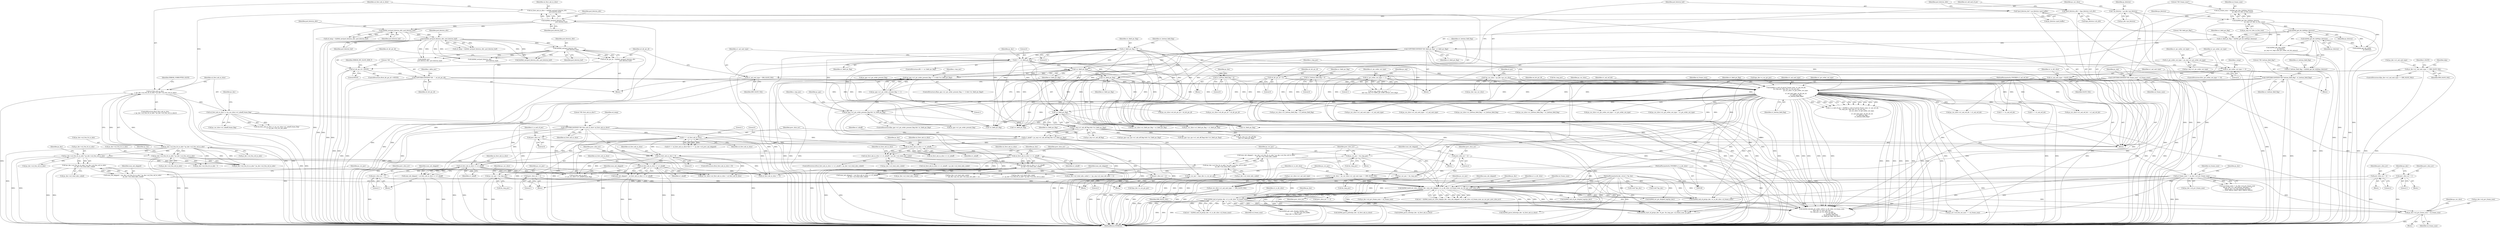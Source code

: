 digraph "0_Android_494561291a503840f385fbcd11d9bc5f4dc502b8_2@pointer" {
"1001241" [label="(Call,ps_dec->u2_prv_frame_num = u2_frame_num)"];
"1000750" [label="(Call,ih264d_is_end_of_pic(u2_frame_num, u1_nal_ref_idc,\n &s_tmp_poc, &ps_dec->s_cur_pic_poc,\n                                            ps_cur_slice, u1_pic_order_cnt_type,\n\n                                             u1_nal_unit_type, u4_idr_pic_id,\n                                             u1_field_pic_flag,\n                                             u1_bottom_field_flag))"];
"1000470" [label="(Call,COPYTHECONTEXT(\"SH: frame_num\", u2_frame_num))"];
"1000463" [label="(Call,u2_frame_num = ih264d_get_bits_h264(ps_bitstrm,\n                                         ps_seq->u1_bits_in_frm_num))"];
"1000465" [label="(Call,ih264d_get_bits_h264(ps_bitstrm,\n                                         ps_seq->u1_bits_in_frm_num))"];
"1000166" [label="(Call,* ps_bitstrm = ps_dec->ps_bitstrm)"];
"1000162" [label="(MethodParameterIn,UWORD8 u1_nal_ref_idc)"];
"1000174" [label="(Call,*ps_cur_slice = ps_dec->ps_cur_slice)"];
"1000661" [label="(Call,u1_pic_order_cnt_type == 1)"];
"1000590" [label="(Call,u1_pic_order_cnt_type == 0)"];
"1000584" [label="(Call,u1_pic_order_cnt_type = ps_seq->u1_pic_order_cnt_type)"];
"1000530" [label="(Call,u1_nal_unit_type = SLICE_NAL)"];
"1000548" [label="(Call,u1_nal_unit_type = IDR_SLICE_NAL)"];
"1000328" [label="(Call,ps_dec->u1_nal_unit_type == IDR_SLICE_NAL)"];
"1000194" [label="(Call,u4_idr_pic_id = 0)"];
"1000562" [label="(Call,COPYTHECONTEXT(\"SH:  \", u4_idr_pic_id))"];
"1000557" [label="(Call,u4_idr_pic_id > 65535)"];
"1000551" [label="(Call,u4_idr_pic_id = ih264d_uev(pu4_bitstrm_ofst,\n                                   pu4_bitstrm_buf))"];
"1000553" [label="(Call,ih264d_uev(pu4_bitstrm_ofst,\n                                   pu4_bitstrm_buf))"];
"1000416" [label="(Call,ih264d_uev(pu4_bitstrm_ofst, pu4_bitstrm_buf))"];
"1000275" [label="(Call,ih264d_uev(pu4_bitstrm_ofst, pu4_bitstrm_buf))"];
"1000235" [label="(Call,ih264d_uev(pu4_bitstrm_ofst,\n                                     pu4_bitstrm_buf))"];
"1000207" [label="(Call,*pu4_bitstrm_ofst = &ps_bitstrm->u4_ofst)"];
"1000201" [label="(Call,*pu4_bitstrm_buf = ps_bitstrm->pu4_buffer)"];
"1000630" [label="(Call,!u1_field_pic_flag)"];
"1000517" [label="(Call,u1_field_pic_flag = 0)"];
"1000537" [label="(Call,0 == u1_field_pic_flag)"];
"1000483" [label="(Call,COPYTHECONTEXT(\"SH: field_pic_flag\", u1_field_pic_flag))"];
"1000479" [label="(Call,u1_field_pic_flag = ih264d_get_bit_h264(ps_bitstrm))"];
"1000481" [label="(Call,ih264d_get_bit_h264(ps_bitstrm))"];
"1000690" [label="(Call,!u1_field_pic_flag)"];
"1000520" [label="(Call,u1_bottom_field_flag = 0)"];
"1000503" [label="(Call,COPYTHECONTEXT(\"SH: bottom_field_flag\", u1_bottom_field_flag))"];
"1000499" [label="(Call,u1_bottom_field_flag = ih264d_get_bit_h264(ps_bitstrm))"];
"1000501" [label="(Call,ih264d_get_bit_h264(ps_bitstrm))"];
"1000486" [label="(Call,u1_bottom_field_flag = 0)"];
"1001023" [label="(Call,ih264d_mark_err_slice_skip(ps_dec, num_mb_skipped, u1_is_idr_slice, u2_frame_num, ps_cur_poc, prev_slice_err))"];
"1000163" [label="(MethodParameterIn,dec_struct_t *ps_dec)"];
"1000952" [label="(Call,num_mb_skipped = u2_first_mb_in_slice << u1_mbaff)"];
"1000954" [label="(Call,u2_first_mb_in_slice << u1_mbaff)"];
"1000371" [label="(Call,0 == u2_first_mb_in_slice)"];
"1000270" [label="(Call,COPYTHECONTEXT(\"SH: first_mb_in_slice\",u2_first_mb_in_slice))"];
"1000254" [label="(Call,u2_first_mb_in_slice << ps_cur_slice->u1_mbaff_frame_flag)"];
"1000239" [label="(Call,u2_first_mb_in_slice\n > (ps_dec->u2_frm_ht_in_mbs * ps_dec->u2_frm_wd_in_mbs))"];
"1000233" [label="(Call,u2_first_mb_in_slice = ih264d_uev(pu4_bitstrm_ofst,\n                                     pu4_bitstrm_buf))"];
"1000241" [label="(Call,ps_dec->u2_frm_ht_in_mbs * ps_dec->u2_frm_wd_in_mbs)"];
"1000765" [label="(Call,u1_mbaff = ps_seq->u1_mb_aff_flag && (!u1_field_pic_flag))"];
"1000767" [label="(Call,ps_seq->u1_mb_aff_flag && (!u1_field_pic_flag))"];
"1000624" [label="(Call,(ps_pps->u1_pic_order_present_flag == 1) && (!u1_field_pic_flag))"];
"1000625" [label="(Call,ps_pps->u1_pic_order_present_flag == 1)"];
"1000686" [label="(Call,ps_pps->u1_pic_order_present_flag && !u1_field_pic_flag)"];
"1000771" [label="(Call,!u1_field_pic_flag)"];
"1000881" [label="(Call,num_mb_skipped = u2_first_mb_in_slice << u1_mbaff)"];
"1000883" [label="(Call,u2_first_mb_in_slice << u1_mbaff)"];
"1000874" [label="(Call,u2_first_mb_in_slice > 0)"];
"1000993" [label="(Call,num_mb_skipped = (u2_first_mb_in_slice << u1_mbaff)\n - ps_dec->u2_total_mbs_coded)"];
"1000995" [label="(Call,(u2_first_mb_in_slice << u1_mbaff)\n - ps_dec->u2_total_mbs_coded)"];
"1000996" [label="(Call,u2_first_mb_in_slice << u1_mbaff)"];
"1000983" [label="(Call,u2_first_mb_in_slice << u1_mbaff)"];
"1000982" [label="(Call,(u2_first_mb_in_slice << u1_mbaff) > ps_dec->u2_total_mbs_coded)"];
"1000962" [label="(Call,num_mb_skipped = (ps_dec->u2_frm_ht_in_mbs * ps_dec->u2_frm_wd_in_mbs)\n - ps_dec->u2_total_mbs_coded)"];
"1000964" [label="(Call,(ps_dec->u2_frm_ht_in_mbs * ps_dec->u2_frm_wd_in_mbs)\n - ps_dec->u2_total_mbs_coded)"];
"1000965" [label="(Call,ps_dec->u2_frm_ht_in_mbs * ps_dec->u2_frm_wd_in_mbs)"];
"1000839" [label="(Call,num_mb_skipped = (ps_dec->u2_frm_ht_in_mbs * ps_dec->u2_frm_wd_in_mbs)\n - ps_dec->u2_total_mbs_coded)"];
"1000841" [label="(Call,(ps_dec->u2_frm_ht_in_mbs * ps_dec->u2_frm_wd_in_mbs)\n - ps_dec->u2_total_mbs_coded)"];
"1000842" [label="(Call,ps_dec->u2_frm_ht_in_mbs * ps_dec->u2_frm_wd_in_mbs)"];
"1000858" [label="(Call,u1_is_idr_slice = ps_cur_slice->u1_nal_unit_type == IDR_SLICE_NAL)"];
"1000860" [label="(Call,ps_cur_slice->u1_nal_unit_type == IDR_SLICE_NAL)"];
"1000161" [label="(MethodParameterIn,UWORD8 u1_is_idr_slice)"];
"1000785" [label="(Call,u2_frame_num != ps_dec->u2_prv_frame_num)"];
"1001002" [label="(Call,ps_cur_poc = &s_tmp_poc)"];
"1000852" [label="(Call,ps_cur_poc = &ps_dec->s_cur_pic_poc)"];
"1000886" [label="(Call,ps_cur_poc = &s_tmp_poc)"];
"1000975" [label="(Call,ps_cur_poc = &s_tmp_poc)"];
"1000819" [label="(Call,prev_slice_err = 2)"];
"1000814" [label="(Call,prev_slice_err = 1)"];
"1000878" [label="(Call,prev_slice_err = 1)"];
"1000773" [label="(Call,prev_slice_err = 0)"];
"1000959" [label="(Call,prev_slice_err = 2)"];
"1000949" [label="(Call,prev_slice_err = 1)"];
"1000990" [label="(Call,prev_slice_err = 2)"];
"1001228" [label="(Call,ih264d_end_of_pic(ps_dec, u1_is_idr_slice, u2_frame_num))"];
"1000981" [label="(ControlStructure,if((u2_first_mb_in_slice << u1_mbaff) > ps_dec->u2_total_mbs_coded))"];
"1000755" [label="(Call,&ps_dec->s_cur_pic_poc)"];
"1000839" [label="(Call,num_mb_skipped = (ps_dec->u2_frm_ht_in_mbs * ps_dec->u2_frm_wd_in_mbs)\n - ps_dec->u2_total_mbs_coded)"];
"1000499" [label="(Call,u1_bottom_field_flag = ih264d_get_bit_h264(ps_bitstrm))"];
"1000327" [label="(ControlStructure,if(ps_dec->u1_nal_unit_type == IDR_SLICE_NAL))"];
"1000821" [label="(Literal,2)"];
"1000161" [label="(MethodParameterIn,UWORD8 u1_is_idr_slice)"];
"1000666" [label="(Identifier,ps_seq)"];
"1000504" [label="(Literal,\"SH: bottom_field_flag\")"];
"1000895" [label="(Call,ps_cur_slice->u1_field_pic_flag = u1_field_pic_flag)"];
"1001026" [label="(Identifier,u1_is_idr_slice)"];
"1000464" [label="(Identifier,u2_frame_num)"];
"1000550" [label="(Identifier,IDR_SLICE_NAL)"];
"1000854" [label="(Call,&ps_dec->s_cur_pic_poc)"];
"1001535" [label="(Call,!u1_field_pic_flag)"];
"1000195" [label="(Identifier,u4_idr_pic_id)"];
"1001027" [label="(Identifier,u2_frame_num)"];
"1000626" [label="(Call,ps_pps->u1_pic_order_present_flag)"];
"1000888" [label="(Call,&s_tmp_poc)"];
"1000687" [label="(Call,ps_pps->u1_pic_order_present_flag)"];
"1000843" [label="(Call,ps_dec->u2_frm_ht_in_mbs)"];
"1001023" [label="(Call,ih264d_mark_err_slice_skip(ps_dec, num_mb_skipped, u1_is_idr_slice, u2_frame_num, ps_cur_poc, prev_slice_err))"];
"1000245" [label="(Call,ps_dec->u2_frm_wd_in_mbs)"];
"1001028" [label="(Identifier,ps_cur_poc)"];
"1000983" [label="(Call,u2_first_mb_in_slice << u1_mbaff)"];
"1000501" [label="(Call,ih264d_get_bit_h264(ps_bitstrm))"];
"1000846" [label="(Call,ps_dec->u2_frm_wd_in_mbs)"];
"1000373" [label="(Identifier,u2_first_mb_in_slice)"];
"1000596" [label="(Call,ih264d_get_bits_h264(\n                        ps_bitstrm,\n                        ps_seq->u1_log2_max_pic_order_cnt_lsb_minus))"];
"1000584" [label="(Call,u1_pic_order_cnt_type = ps_seq->u1_pic_order_cnt_type)"];
"1001029" [label="(Identifier,prev_slice_err)"];
"1001003" [label="(Identifier,ps_cur_poc)"];
"1000984" [label="(Identifier,u2_first_mb_in_slice)"];
"1000886" [label="(Call,ps_cur_poc = &s_tmp_poc)"];
"1000483" [label="(Call,COPYTHECONTEXT(\"SH: field_pic_flag\", u1_field_pic_flag))"];
"1000167" [label="(Identifier,ps_bitstrm)"];
"1000166" [label="(Call,* ps_bitstrm = ps_dec->ps_bitstrm)"];
"1000502" [label="(Identifier,ps_bitstrm)"];
"1001228" [label="(Call,ih264d_end_of_pic(ps_dec, u1_is_idr_slice, u2_frame_num))"];
"1000538" [label="(Literal,0)"];
"1000548" [label="(Call,u1_nal_unit_type = IDR_SLICE_NAL)"];
"1000482" [label="(Identifier,ps_bitstrm)"];
"1000819" [label="(Call,prev_slice_err = 2)"];
"1000997" [label="(Identifier,u2_first_mb_in_slice)"];
"1000260" [label="(Identifier,ps_dec)"];
"1000994" [label="(Identifier,num_mb_skipped)"];
"1000635" [label="(Identifier,s_tmp_poc)"];
"1001469" [label="(Call,ps_cur_slice->u1_nal_ref_idc = u1_nal_ref_idc)"];
"1000637" [label="(Call,ih264d_sev(\n                            pu4_bitstrm_ofst, pu4_bitstrm_buf))"];
"1001104" [label="(Call,ih264d_err_pic_dispbuf_mgr(ps_dec))"];
"1000623" [label="(ControlStructure,if((ps_pps->u1_pic_order_present_flag == 1) && (!u1_field_pic_flag)))"];
"1001080" [label="(Call,ps_dec->u2_frm_ht_in_mbs * ps_dec->u2_frm_wd_in_mbs)"];
"1000235" [label="(Call,ih264d_uev(pu4_bitstrm_ofst,\n                                     pu4_bitstrm_buf))"];
"1000256" [label="(Call,ps_cur_slice->u1_mbaff_frame_flag)"];
"1000890" [label="(Call,ps_cur_slice->u4_idr_pic_id = u4_idr_pic_id)"];
"1000990" [label="(Call,prev_slice_err = 2)"];
"1001025" [label="(Identifier,num_mb_skipped)"];
"1000949" [label="(Call,prev_slice_err = 1)"];
"1000961" [label="(Literal,2)"];
"1000196" [label="(Literal,0)"];
"1000691" [label="(Identifier,u1_field_pic_flag)"];
"1000591" [label="(Identifier,u1_pic_order_cnt_type)"];
"1001019" [label="(Identifier,prev_slice_err)"];
"1000175" [label="(Identifier,ps_cur_slice)"];
"1000478" [label="(Block,)"];
"1000208" [label="(Identifier,pu4_bitstrm_ofst)"];
"1000765" [label="(Call,u1_mbaff = ps_seq->u1_mb_aff_flag && (!u1_field_pic_flag))"];
"1000543" [label="(Identifier,ps_dec)"];
"1000203" [label="(Call,ps_bitstrm->pu4_buffer)"];
"1000549" [label="(Identifier,u1_nal_unit_type)"];
"1000711" [label="(Identifier,ps_pps)"];
"1000882" [label="(Identifier,num_mb_skipped)"];
"1000242" [label="(Call,ps_dec->u2_frm_ht_in_mbs)"];
"1002381" [label="(Call,ih264d_parse_islice(ps_dec, u2_first_mb_in_slice))"];
"1001763" [label="(Call,ps_err->u4_frm_sei_sync == u2_frame_num)"];
"1000241" [label="(Call,ps_dec->u2_frm_ht_in_mbs * ps_dec->u2_frm_wd_in_mbs)"];
"1000818" [label="(Block,)"];
"1000563" [label="(Literal,\"SH:  \")"];
"1000224" [label="(Identifier,u4_call_end_of_pic)"];
"1000270" [label="(Call,COPYTHECONTEXT(\"SH: first_mb_in_slice\",u2_first_mb_in_slice))"];
"1001860" [label="(Call,u2_first_mb_in_slice\n << ps_cur_slice->u1_mbaff_frame_flag)"];
"1000972" [label="(Call,ps_dec->u2_total_mbs_coded)"];
"1000963" [label="(Identifier,num_mb_skipped)"];
"1000558" [label="(Identifier,u4_idr_pic_id)"];
"1000648" [label="(Identifier,s_tmp_poc)"];
"1000955" [label="(Identifier,u2_first_mb_in_slice)"];
"1001349" [label="(Call,ih264d_decode_pic_order_cnt(u1_is_idr_slice, u2_frame_num,\n &ps_dec->s_prev_pic_poc,\n &s_tmp_poc, ps_cur_slice, ps_pps,\n                                          u1_nal_ref_idc,\n                                          u1_bottom_field_flag,\n                                          u1_field_pic_flag, &i4_poc))"];
"1000975" [label="(Call,ps_cur_poc = &s_tmp_poc)"];
"1000875" [label="(Identifier,u2_first_mb_in_slice)"];
"1000567" [label="(Identifier,i_delta_poc)"];
"1000761" [label="(Identifier,u1_nal_unit_type)"];
"1000864" [label="(Identifier,IDR_SLICE_NAL)"];
"1000879" [label="(Identifier,prev_slice_err)"];
"1000850" [label="(Identifier,ps_dec)"];
"1000760" [label="(Identifier,u1_pic_order_cnt_type)"];
"1000255" [label="(Identifier,u2_first_mb_in_slice)"];
"1001231" [label="(Identifier,u2_frame_num)"];
"1000849" [label="(Call,ps_dec->u2_total_mbs_coded)"];
"1000467" [label="(Call,ps_seq->u1_bits_in_frm_num)"];
"1000820" [label="(Identifier,prev_slice_err)"];
"1000685" [label="(ControlStructure,if(ps_pps->u1_pic_order_present_flag && !u1_field_pic_flag))"];
"1000525" [label="(Identifier,ps_dec)"];
"1000873" [label="(ControlStructure,if(u2_first_mb_in_slice > 0))"];
"1000233" [label="(Call,u2_first_mb_in_slice = ih264d_uev(pu4_bitstrm_ofst,\n                                     pu4_bitstrm_buf))"];
"1000481" [label="(Call,ih264d_get_bit_h264(ps_bitstrm))"];
"1000490" [label="(Identifier,u1_field_pic_flag)"];
"1000624" [label="(Call,(ps_pps->u1_pic_order_present_flag == 1) && (!u1_field_pic_flag))"];
"1001546" [label="(Call,(ps_pps->ps_sps->u1_mb_aff_flag) && (!u1_field_pic_flag))"];
"1000774" [label="(Identifier,prev_slice_err)"];
"1000696" [label="(Identifier,s_tmp_poc)"];
"1001474" [label="(Call,ps_cur_slice->u1_pic_order_cnt_type = u1_pic_order_cnt_type)"];
"1000470" [label="(Call,COPYTHECONTEXT(\"SH: frame_num\", u2_frame_num))"];
"1000503" [label="(Call,COPYTHECONTEXT(\"SH: bottom_field_flag\", u1_bottom_field_flag))"];
"1000471" [label="(Literal,\"SH: frame_num\")"];
"1000589" [label="(ControlStructure,if(u1_pic_order_cnt_type == 0))"];
"1000329" [label="(Call,ps_dec->u1_nal_unit_type)"];
"1001200" [label="(Call,ih264d_end_of_pic_dispbuf_mgr(ps_dec))"];
"1000748" [label="(Call,i1_is_end_of_poc = ih264d_is_end_of_pic(u2_frame_num, u1_nal_ref_idc,\n &s_tmp_poc, &ps_dec->s_cur_pic_poc,\n                                            ps_cur_slice, u1_pic_order_cnt_type,\n\n                                             u1_nal_unit_type, u4_idr_pic_id,\n                                             u1_field_pic_flag,\n                                             u1_bottom_field_flag))"];
"1000554" [label="(Identifier,pu4_bitstrm_ofst)"];
"1000417" [label="(Identifier,pu4_bitstrm_ofst)"];
"1000631" [label="(Identifier,u1_field_pic_flag)"];
"1000625" [label="(Call,ps_pps->u1_pic_order_present_flag == 1)"];
"1000561" [label="(Identifier,ERROR_INV_SLICE_HDR_T)"];
"1001226" [label="(Call,ret = ih264d_end_of_pic(ps_dec, u1_is_idr_slice, u2_frame_num))"];
"1000519" [label="(Literal,0)"];
"1000239" [label="(Call,u2_first_mb_in_slice\n > (ps_dec->u2_frm_ht_in_mbs * ps_dec->u2_frm_wd_in_mbs))"];
"1000991" [label="(Identifier,prev_slice_err)"];
"1000551" [label="(Call,u4_idr_pic_id = ih264d_uev(pu4_bitstrm_ofst,\n                                   pu4_bitstrm_buf))"];
"1000516" [label="(Block,)"];
"1000236" [label="(Identifier,pu4_bitstrm_ofst)"];
"1000530" [label="(Call,u1_nal_unit_type = SLICE_NAL)"];
"1000852" [label="(Call,ps_cur_poc = &ps_dec->s_cur_pic_poc)"];
"1000816" [label="(Literal,1)"];
"1000630" [label="(Call,!u1_field_pic_flag)"];
"1000480" [label="(Identifier,u1_field_pic_flag)"];
"1000371" [label="(Call,0 == u2_first_mb_in_slice)"];
"1000965" [label="(Call,ps_dec->u2_frm_ht_in_mbs * ps_dec->u2_frm_wd_in_mbs)"];
"1000234" [label="(Identifier,u2_first_mb_in_slice)"];
"1000162" [label="(MethodParameterIn,UWORD8 u1_nal_ref_idc)"];
"1000271" [label="(Literal,\"SH: first_mb_in_slice\")"];
"1000793" [label="(Identifier,ps_dec)"];
"1000463" [label="(Call,u2_frame_num = ih264d_get_bits_h264(ps_bitstrm,\n                                         ps_seq->u1_bits_in_frm_num))"];
"1001004" [label="(Call,&s_tmp_poc)"];
"1000778" [label="(Identifier,i1_is_end_of_poc)"];
"1001046" [label="(Call,ps_cur_slice->u1_bottom_field_flag = u1_bottom_field_flag)"];
"1000750" [label="(Call,ih264d_is_end_of_pic(u2_frame_num, u1_nal_ref_idc,\n &s_tmp_poc, &ps_dec->s_cur_pic_poc,\n                                            ps_cur_slice, u1_pic_order_cnt_type,\n\n                                             u1_nal_unit_type, u4_idr_pic_id,\n                                             u1_field_pic_flag,\n                                             u1_bottom_field_flag))"];
"1000254" [label="(Call,u2_first_mb_in_slice << ps_cur_slice->u1_mbaff_frame_flag)"];
"1000951" [label="(Literal,1)"];
"1000237" [label="(Identifier,pu4_bitstrm_buf)"];
"1001245" [label="(Identifier,u2_frame_num)"];
"1000559" [label="(Literal,65535)"];
"1000860" [label="(Call,ps_cur_slice->u1_nal_unit_type == IDR_SLICE_NAL)"];
"1001567" [label="(Call,u2_first_mb_in_slice == 0)"];
"1000943" [label="(Block,)"];
"1000992" [label="(Literal,2)"];
"1000952" [label="(Call,num_mb_skipped = u2_first_mb_in_slice << u1_mbaff)"];
"1001000" [label="(Identifier,ps_dec)"];
"1000465" [label="(Call,ih264d_get_bits_h264(ps_bitstrm,\n                                         ps_seq->u1_bits_in_frm_num))"];
"1000762" [label="(Identifier,u4_idr_pic_id)"];
"1000842" [label="(Call,ps_dec->u2_frm_ht_in_mbs * ps_dec->u2_frm_wd_in_mbs)"];
"1000772" [label="(Identifier,u1_field_pic_flag)"];
"1001229" [label="(Identifier,ps_dec)"];
"1000764" [label="(Identifier,u1_bottom_field_flag)"];
"1000853" [label="(Identifier,ps_cur_poc)"];
"1001010" [label="(Identifier,u2_first_mb_in_slice)"];
"1000753" [label="(Call,&s_tmp_poc)"];
"1000556" [label="(ControlStructure,if(u4_idr_pic_id > 65535))"];
"1000555" [label="(Identifier,pu4_bitstrm_buf)"];
"1000936" [label="(Call,ps_seq->u1_mb_aff_flag\n && (!u1_field_pic_flag))"];
"1002450" [label="(Call,ih264d_parse_bslice(ps_dec, u2_first_mb_in_slice))"];
"1000759" [label="(Identifier,ps_cur_slice)"];
"1000253" [label="(Call,(u2_first_mb_in_slice << ps_cur_slice->u1_mbaff_frame_flag)\n <= ps_dec->u2_cur_mb_addr)"];
"1000476" [label="(Identifier,ps_seq)"];
"1000768" [label="(Call,ps_seq->u1_mb_aff_flag)"];
"1000488" [label="(Literal,0)"];
"1000989" [label="(Block,)"];
"1000168" [label="(Call,ps_dec->ps_bitstrm)"];
"1000517" [label="(Call,u1_field_pic_flag = 0)"];
"1001432" [label="(Call,ps_cur_slice->u2_first_mb_in_slice = u2_first_mb_in_slice)"];
"1000956" [label="(Identifier,u1_mbaff)"];
"1000686" [label="(Call,ps_pps->u1_pic_order_present_flag && !u1_field_pic_flag)"];
"1000787" [label="(Call,ps_dec->u2_prv_frame_num)"];
"1000858" [label="(Call,u1_is_idr_slice = ps_cur_slice->u1_nal_unit_type == IDR_SLICE_NAL)"];
"1000877" [label="(Block,)"];
"1000274" [label="(Identifier,u4_temp)"];
"1000885" [label="(Identifier,u1_mbaff)"];
"1000969" [label="(Call,ps_dec->u2_frm_wd_in_mbs)"];
"1000537" [label="(Call,0 == u1_field_pic_flag)"];
"1000813" [label="(Block,)"];
"1000592" [label="(Literal,0)"];
"1000976" [label="(Identifier,ps_cur_poc)"];
"1000716" [label="(Call,ih264d_uev(pu4_bitstrm_ofst, pu4_bitstrm_buf))"];
"1001691" [label="(Call,(void *)ps_dec)"];
"1000958" [label="(Block,)"];
"1000995" [label="(Call,(u2_first_mb_in_slice << u1_mbaff)\n - ps_dec->u2_total_mbs_coded)"];
"1000553" [label="(Call,ih264d_uev(pu4_bitstrm_ofst,\n                                   pu4_bitstrm_buf))"];
"1000953" [label="(Identifier,num_mb_skipped)"];
"1001230" [label="(Identifier,u1_is_idr_slice)"];
"1000892" [label="(Identifier,ps_cur_slice)"];
"1001552" [label="(Call,!u1_field_pic_flag)"];
"1000874" [label="(Call,u2_first_mb_in_slice > 0)"];
"1000927" [label="(Call,ps_cur_slice->u1_pic_order_cnt_type = u1_pic_order_cnt_type)"];
"1000209" [label="(Call,&ps_bitstrm->u4_ofst)"];
"1000418" [label="(Identifier,pu4_bitstrm_buf)"];
"1001024" [label="(Identifier,ps_dec)"];
"1000487" [label="(Identifier,u1_bottom_field_flag)"];
"1001210" [label="(Call,ih264d_end_of_pic(ps_dec, u1_is_idr_slice, u2_frame_num))"];
"1000372" [label="(Literal,0)"];
"1000518" [label="(Identifier,u1_field_pic_flag)"];
"1000536" [label="(ControlStructure,if(0 == u1_field_pic_flag))"];
"1001799" [label="(Call,0 == u1_nal_ref_idc)"];
"1000775" [label="(Literal,0)"];
"1001814" [label="(Call,0 == u1_nal_ref_idc)"];
"1000486" [label="(Call,u1_bottom_field_flag = 0)"];
"1000661" [label="(Call,u1_pic_order_cnt_type == 1)"];
"1001051" [label="(Call,ps_dec->u2_prv_frame_num = u2_frame_num)"];
"1001248" [label="(Identifier,ps_cur_slice)"];
"1000564" [label="(Identifier,u4_idr_pic_id)"];
"1001442" [label="(Call,ps_cur_slice->u1_bottom_field_flag = u1_bottom_field_flag)"];
"1000207" [label="(Call,*pu4_bitstrm_ofst = &ps_bitstrm->u4_ofst)"];
"1000773" [label="(Call,prev_slice_err = 0)"];
"1000370" [label="(Call,(0 == u2_first_mb_in_slice) && (1 == ps_dec->u4_prev_nal_skipped))"];
"1000663" [label="(Literal,1)"];
"1000163" [label="(MethodParameterIn,dec_struct_t *ps_dec)"];
"1000500" [label="(Identifier,u1_bottom_field_flag)"];
"1000595" [label="(Identifier,i_temp)"];
"1000535" [label="(Block,)"];
"1001076" [label="(Call,ps_dec->u2_total_mbs_coded\n >= ps_dec->u2_frm_ht_in_mbs * ps_dec->u2_frm_wd_in_mbs)"];
"1000960" [label="(Identifier,prev_slice_err)"];
"1000752" [label="(Identifier,u1_nal_ref_idc)"];
"1000887" [label="(Identifier,ps_cur_poc)"];
"1001009" [label="(Call,u2_first_mb_in_slice << u1_mbaff)"];
"1000900" [label="(Call,ps_cur_slice->u1_bottom_field_flag = u1_bottom_field_flag)"];
"1000815" [label="(Identifier,prev_slice_err)"];
"1001573" [label="(Call,ih264d_start_of_pic(ps_dec, i4_poc, &s_tmp_poc, u2_frame_num, ps_pps))"];
"1002544" [label="(MethodReturn,WORD32)"];
"1000416" [label="(Call,ih264d_uev(pu4_bitstrm_ofst, pu4_bitstrm_buf))"];
"1000491" [label="(Block,)"];
"1000999" [label="(Call,ps_dec->u2_total_mbs_coded)"];
"1000275" [label="(Call,ih264d_uev(pu4_bitstrm_ofst, pu4_bitstrm_buf))"];
"1000767" [label="(Call,ps_seq->u1_mb_aff_flag && (!u1_field_pic_flag))"];
"1000505" [label="(Identifier,u1_bottom_field_flag)"];
"1000328" [label="(Call,ps_dec->u1_nal_unit_type == IDR_SLICE_NAL)"];
"1001165" [label="(Call,ps_dec->u2_total_mbs_coded\n                        == (ps_dec->ps_cur_sps->u2_max_mb_addr + 1))"];
"1000878" [label="(Call,prev_slice_err = 1)"];
"1000962" [label="(Call,num_mb_skipped = (ps_dec->u2_frm_ht_in_mbs * ps_dec->u2_frm_wd_in_mbs)\n - ps_dec->u2_total_mbs_coded)"];
"1000520" [label="(Call,u1_bottom_field_flag = 0)"];
"1001021" [label="(Call,ret = ih264d_mark_err_slice_skip(ps_dec, num_mb_skipped, u1_is_idr_slice, u2_frame_num, ps_cur_poc, prev_slice_err))"];
"1001240" [label="(Block,)"];
"1001505" [label="(Call,ih264d_get_bit_h264(\n                        ps_bitstrm))"];
"1001427" [label="(Call,ps_cur_slice->u4_idr_pic_id = u4_idr_pic_id)"];
"1000479" [label="(Call,u1_field_pic_flag = ih264d_get_bit_h264(ps_bitstrm))"];
"1000884" [label="(Identifier,u2_first_mb_in_slice)"];
"1000993" [label="(Call,num_mb_skipped = (u2_first_mb_in_slice << u1_mbaff)\n - ps_dec->u2_total_mbs_coded)"];
"1000751" [label="(Identifier,u2_frame_num)"];
"1000948" [label="(Block,)"];
"1001592" [label="(Call,ih264d_get_next_display_field(ps_dec,\n                                          ps_dec->ps_out_buffer,\n &(ps_dec->s_disp_op)))"];
"1000977" [label="(Call,&s_tmp_poc)"];
"1000859" [label="(Identifier,u1_is_idr_slice)"];
"1001241" [label="(Call,ps_dec->u2_prv_frame_num = u2_frame_num)"];
"1000784" [label="(Call,u2_frame_num != ps_dec->u2_prv_frame_num\n && ps_dec->u1_top_bottom_decoded != 0\n && ps_dec->u1_top_bottom_decoded\n != (TOP_FIELD_ONLY | BOT_FIELD_ONLY))"];
"1000883" [label="(Call,u2_first_mb_in_slice << u1_mbaff)"];
"1000590" [label="(Call,u1_pic_order_cnt_type == 0)"];
"1000414" [label="(Call,u4_temp = ih264d_uev(pu4_bitstrm_ofst, pu4_bitstrm_buf))"];
"1000766" [label="(Identifier,u1_mbaff)"];
"1000164" [label="(Block,)"];
"1000531" [label="(Identifier,u1_nal_unit_type)"];
"1000201" [label="(Call,*pu4_bitstrm_buf = ps_bitstrm->pu4_buffer)"];
"1000375" [label="(Literal,1)"];
"1001064" [label="(Call,prev_slice_err == 2)"];
"1000532" [label="(Identifier,SLICE_NAL)"];
"1000771" [label="(Call,!u1_field_pic_flag)"];
"1001934" [label="(Call,ps_dec->u2_frm_ht_in_mbs - 1)"];
"1000346" [label="(Identifier,I_SLICE)"];
"1000521" [label="(Identifier,u1_bottom_field_flag)"];
"1000276" [label="(Identifier,pu4_bitstrm_ofst)"];
"1000629" [label="(Literal,1)"];
"1000202" [label="(Identifier,pu4_bitstrm_buf)"];
"1000335" [label="(Identifier,skip)"];
"1000982" [label="(Call,(u2_first_mb_in_slice << u1_mbaff) > ps_dec->u2_total_mbs_coded)"];
"1000814" [label="(Call,prev_slice_err = 1)"];
"1000183" [label="(Identifier,i4_poc)"];
"1002502" [label="(Call,ps_dec->u2_total_mbs_coded >= (ps_seq->u2_max_mb_addr + 1))"];
"1001437" [label="(Call,ps_cur_slice->u1_field_pic_flag = u1_field_pic_flag)"];
"1000861" [label="(Call,ps_cur_slice->u1_nal_unit_type)"];
"1000940" [label="(Call,!u1_field_pic_flag)"];
"1000912" [label="(Call,ps_cur_slice->u1_nal_unit_type = u1_nal_unit_type)"];
"1000332" [label="(Identifier,IDR_SLICE_NAL)"];
"1000557" [label="(Call,u4_idr_pic_id > 65535)"];
"1000786" [label="(Identifier,u2_frame_num)"];
"1000959" [label="(Call,prev_slice_err = 2)"];
"1000841" [label="(Call,(ps_dec->u2_frm_ht_in_mbs * ps_dec->u2_frm_wd_in_mbs)\n - ps_dec->u2_total_mbs_coded)"];
"1000996" [label="(Call,u2_first_mb_in_slice << u1_mbaff)"];
"1000880" [label="(Literal,1)"];
"1002416" [label="(Call,ih264d_parse_pslice(ps_dec, u2_first_mb_in_slice))"];
"1000485" [label="(Identifier,u1_field_pic_flag)"];
"1000966" [label="(Call,ps_dec->u2_frm_ht_in_mbs)"];
"1000825" [label="(Identifier,ps_dec)"];
"1000522" [label="(Literal,0)"];
"1000998" [label="(Identifier,u1_mbaff)"];
"1001459" [label="(Call,ps_cur_slice->u1_nal_unit_type = u1_nal_unit_type)"];
"1000954" [label="(Call,u2_first_mb_in_slice << u1_mbaff)"];
"1000987" [label="(Identifier,ps_dec)"];
"1000675" [label="(Call,ih264d_sev(pu4_bitstrm_ofst,\n                                                         pu4_bitstrm_buf))"];
"1000662" [label="(Identifier,u1_pic_order_cnt_type)"];
"1000250" [label="(Identifier,ERROR_CORRUPTED_SLICE)"];
"1000273" [label="(Call,u4_temp = ih264d_uev(pu4_bitstrm_ofst, pu4_bitstrm_buf))"];
"1000562" [label="(Call,COPYTHECONTEXT(\"SH:  \", u4_idr_pic_id))"];
"1000763" [label="(Identifier,u1_field_pic_flag)"];
"1000585" [label="(Identifier,u1_pic_order_cnt_type)"];
"1000881" [label="(Call,num_mb_skipped = u2_first_mb_in_slice << u1_mbaff)"];
"1000277" [label="(Identifier,pu4_bitstrm_buf)"];
"1000964" [label="(Call,(ps_dec->u2_frm_ht_in_mbs * ps_dec->u2_frm_wd_in_mbs)\n - ps_dec->u2_total_mbs_coded)"];
"1000690" [label="(Call,!u1_field_pic_flag)"];
"1000472" [label="(Identifier,u2_frame_num)"];
"1000539" [label="(Identifier,u1_field_pic_flag)"];
"1000973" [label="(Identifier,ps_dec)"];
"1001647" [label="(Call,(void *)ps_dec)"];
"1000803" [label="(Block,)"];
"1000194" [label="(Call,u4_idr_pic_id = 0)"];
"1000176" [label="(Call,ps_dec->ps_cur_slice)"];
"1000660" [label="(Call,u1_pic_order_cnt_type == 1\n && (!ps_seq->u1_delta_pic_order_always_zero_flag))"];
"1000466" [label="(Identifier,ps_bitstrm)"];
"1000484" [label="(Literal,\"SH: field_pic_flag\")"];
"1000552" [label="(Identifier,u4_idr_pic_id)"];
"1000985" [label="(Identifier,u1_mbaff)"];
"1000586" [label="(Call,ps_seq->u1_pic_order_cnt_type)"];
"1000922" [label="(Call,ps_cur_slice->u1_nal_ref_idc = u1_nal_ref_idc)"];
"1000950" [label="(Identifier,prev_slice_err)"];
"1000785" [label="(Call,u2_frame_num != ps_dec->u2_prv_frame_num)"];
"1000174" [label="(Call,*ps_cur_slice = ps_dec->ps_cur_slice)"];
"1000240" [label="(Identifier,u2_first_mb_in_slice)"];
"1000534" [label="(Identifier,u1_is_idr_slice)"];
"1001002" [label="(Call,ps_cur_poc = &s_tmp_poc)"];
"1001529" [label="(Call,(ps_pps->ps_sps->u1_mb_aff_flag) && (!u1_field_pic_flag))"];
"1000272" [label="(Identifier,u2_first_mb_in_slice)"];
"1000986" [label="(Call,ps_dec->u2_total_mbs_coded)"];
"1000238" [label="(ControlStructure,if(u2_first_mb_in_slice\n > (ps_dec->u2_frm_ht_in_mbs * ps_dec->u2_frm_wd_in_mbs)))"];
"1000840" [label="(Identifier,num_mb_skipped)"];
"1001242" [label="(Call,ps_dec->u2_prv_frame_num)"];
"1000876" [label="(Literal,0)"];
"1001008" [label="(Call,(u2_first_mb_in_slice << u1_mbaff) < ps_dec->u2_total_mbs_coded)"];
"1001241" -> "1001240"  [label="AST: "];
"1001241" -> "1001245"  [label="CFG: "];
"1001242" -> "1001241"  [label="AST: "];
"1001245" -> "1001241"  [label="AST: "];
"1001248" -> "1001241"  [label="CFG: "];
"1001241" -> "1002544"  [label="DDG: "];
"1000750" -> "1001241"  [label="DDG: "];
"1001023" -> "1001241"  [label="DDG: "];
"1000470" -> "1001241"  [label="DDG: "];
"1000785" -> "1001241"  [label="DDG: "];
"1001228" -> "1001241"  [label="DDG: "];
"1000750" -> "1000748"  [label="AST: "];
"1000750" -> "1000764"  [label="CFG: "];
"1000751" -> "1000750"  [label="AST: "];
"1000752" -> "1000750"  [label="AST: "];
"1000753" -> "1000750"  [label="AST: "];
"1000755" -> "1000750"  [label="AST: "];
"1000759" -> "1000750"  [label="AST: "];
"1000760" -> "1000750"  [label="AST: "];
"1000761" -> "1000750"  [label="AST: "];
"1000762" -> "1000750"  [label="AST: "];
"1000763" -> "1000750"  [label="AST: "];
"1000764" -> "1000750"  [label="AST: "];
"1000748" -> "1000750"  [label="CFG: "];
"1000750" -> "1002544"  [label="DDG: "];
"1000750" -> "1002544"  [label="DDG: "];
"1000750" -> "1002544"  [label="DDG: "];
"1000750" -> "1002544"  [label="DDG: "];
"1000750" -> "1002544"  [label="DDG: "];
"1000750" -> "1002544"  [label="DDG: "];
"1000750" -> "1002544"  [label="DDG: "];
"1000750" -> "1002544"  [label="DDG: "];
"1000750" -> "1002544"  [label="DDG: "];
"1000750" -> "1002544"  [label="DDG: "];
"1000750" -> "1000748"  [label="DDG: "];
"1000750" -> "1000748"  [label="DDG: "];
"1000750" -> "1000748"  [label="DDG: "];
"1000750" -> "1000748"  [label="DDG: "];
"1000750" -> "1000748"  [label="DDG: "];
"1000750" -> "1000748"  [label="DDG: "];
"1000750" -> "1000748"  [label="DDG: "];
"1000750" -> "1000748"  [label="DDG: "];
"1000750" -> "1000748"  [label="DDG: "];
"1000750" -> "1000748"  [label="DDG: "];
"1000470" -> "1000750"  [label="DDG: "];
"1000162" -> "1000750"  [label="DDG: "];
"1000174" -> "1000750"  [label="DDG: "];
"1000661" -> "1000750"  [label="DDG: "];
"1000530" -> "1000750"  [label="DDG: "];
"1000548" -> "1000750"  [label="DDG: "];
"1000194" -> "1000750"  [label="DDG: "];
"1000562" -> "1000750"  [label="DDG: "];
"1000630" -> "1000750"  [label="DDG: "];
"1000517" -> "1000750"  [label="DDG: "];
"1000537" -> "1000750"  [label="DDG: "];
"1000483" -> "1000750"  [label="DDG: "];
"1000690" -> "1000750"  [label="DDG: "];
"1000520" -> "1000750"  [label="DDG: "];
"1000503" -> "1000750"  [label="DDG: "];
"1000486" -> "1000750"  [label="DDG: "];
"1000750" -> "1000771"  [label="DDG: "];
"1000750" -> "1000785"  [label="DDG: "];
"1000750" -> "1000852"  [label="DDG: "];
"1000750" -> "1000886"  [label="DDG: "];
"1000750" -> "1000890"  [label="DDG: "];
"1000750" -> "1000895"  [label="DDG: "];
"1000750" -> "1000900"  [label="DDG: "];
"1000750" -> "1000912"  [label="DDG: "];
"1000750" -> "1000922"  [label="DDG: "];
"1000750" -> "1000927"  [label="DDG: "];
"1000750" -> "1000940"  [label="DDG: "];
"1000750" -> "1000975"  [label="DDG: "];
"1000750" -> "1001002"  [label="DDG: "];
"1000750" -> "1001023"  [label="DDG: "];
"1000750" -> "1001046"  [label="DDG: "];
"1000750" -> "1001210"  [label="DDG: "];
"1000750" -> "1001228"  [label="DDG: "];
"1000750" -> "1001349"  [label="DDG: "];
"1000750" -> "1001349"  [label="DDG: "];
"1000750" -> "1001349"  [label="DDG: "];
"1000750" -> "1001349"  [label="DDG: "];
"1000750" -> "1001349"  [label="DDG: "];
"1000750" -> "1001349"  [label="DDG: "];
"1000750" -> "1001427"  [label="DDG: "];
"1000750" -> "1001437"  [label="DDG: "];
"1000750" -> "1001442"  [label="DDG: "];
"1000750" -> "1001459"  [label="DDG: "];
"1000750" -> "1001469"  [label="DDG: "];
"1000750" -> "1001474"  [label="DDG: "];
"1000750" -> "1001535"  [label="DDG: "];
"1000750" -> "1001552"  [label="DDG: "];
"1000750" -> "1001573"  [label="DDG: "];
"1000750" -> "1001573"  [label="DDG: "];
"1000750" -> "1001763"  [label="DDG: "];
"1000750" -> "1001799"  [label="DDG: "];
"1000750" -> "1001814"  [label="DDG: "];
"1000470" -> "1000164"  [label="AST: "];
"1000470" -> "1000472"  [label="CFG: "];
"1000471" -> "1000470"  [label="AST: "];
"1000472" -> "1000470"  [label="AST: "];
"1000476" -> "1000470"  [label="CFG: "];
"1000470" -> "1002544"  [label="DDG: "];
"1000470" -> "1002544"  [label="DDG: "];
"1000463" -> "1000470"  [label="DDG: "];
"1000470" -> "1000785"  [label="DDG: "];
"1000470" -> "1001023"  [label="DDG: "];
"1000470" -> "1001210"  [label="DDG: "];
"1000470" -> "1001228"  [label="DDG: "];
"1000470" -> "1001349"  [label="DDG: "];
"1000470" -> "1001573"  [label="DDG: "];
"1000470" -> "1001763"  [label="DDG: "];
"1000463" -> "1000164"  [label="AST: "];
"1000463" -> "1000465"  [label="CFG: "];
"1000464" -> "1000463"  [label="AST: "];
"1000465" -> "1000463"  [label="AST: "];
"1000471" -> "1000463"  [label="CFG: "];
"1000463" -> "1002544"  [label="DDG: "];
"1000465" -> "1000463"  [label="DDG: "];
"1000465" -> "1000463"  [label="DDG: "];
"1000465" -> "1000467"  [label="CFG: "];
"1000466" -> "1000465"  [label="AST: "];
"1000467" -> "1000465"  [label="AST: "];
"1000465" -> "1002544"  [label="DDG: "];
"1000465" -> "1002544"  [label="DDG: "];
"1000166" -> "1000465"  [label="DDG: "];
"1000465" -> "1000481"  [label="DDG: "];
"1000465" -> "1000596"  [label="DDG: "];
"1000465" -> "1001505"  [label="DDG: "];
"1000166" -> "1000164"  [label="AST: "];
"1000166" -> "1000168"  [label="CFG: "];
"1000167" -> "1000166"  [label="AST: "];
"1000168" -> "1000166"  [label="AST: "];
"1000175" -> "1000166"  [label="CFG: "];
"1000166" -> "1002544"  [label="DDG: "];
"1000166" -> "1002544"  [label="DDG: "];
"1000162" -> "1000160"  [label="AST: "];
"1000162" -> "1002544"  [label="DDG: "];
"1000162" -> "1000922"  [label="DDG: "];
"1000162" -> "1001349"  [label="DDG: "];
"1000162" -> "1001469"  [label="DDG: "];
"1000162" -> "1001799"  [label="DDG: "];
"1000162" -> "1001814"  [label="DDG: "];
"1000174" -> "1000164"  [label="AST: "];
"1000174" -> "1000176"  [label="CFG: "];
"1000175" -> "1000174"  [label="AST: "];
"1000176" -> "1000174"  [label="AST: "];
"1000183" -> "1000174"  [label="CFG: "];
"1000174" -> "1002544"  [label="DDG: "];
"1000174" -> "1002544"  [label="DDG: "];
"1000174" -> "1001349"  [label="DDG: "];
"1000661" -> "1000660"  [label="AST: "];
"1000661" -> "1000663"  [label="CFG: "];
"1000662" -> "1000661"  [label="AST: "];
"1000663" -> "1000661"  [label="AST: "];
"1000666" -> "1000661"  [label="CFG: "];
"1000660" -> "1000661"  [label="CFG: "];
"1000661" -> "1002544"  [label="DDG: "];
"1000661" -> "1000660"  [label="DDG: "];
"1000661" -> "1000660"  [label="DDG: "];
"1000590" -> "1000661"  [label="DDG: "];
"1000661" -> "1000927"  [label="DDG: "];
"1000661" -> "1001474"  [label="DDG: "];
"1000590" -> "1000589"  [label="AST: "];
"1000590" -> "1000592"  [label="CFG: "];
"1000591" -> "1000590"  [label="AST: "];
"1000592" -> "1000590"  [label="AST: "];
"1000595" -> "1000590"  [label="CFG: "];
"1000648" -> "1000590"  [label="CFG: "];
"1000590" -> "1002544"  [label="DDG: "];
"1000590" -> "1002544"  [label="DDG: "];
"1000584" -> "1000590"  [label="DDG: "];
"1000584" -> "1000164"  [label="AST: "];
"1000584" -> "1000586"  [label="CFG: "];
"1000585" -> "1000584"  [label="AST: "];
"1000586" -> "1000584"  [label="AST: "];
"1000591" -> "1000584"  [label="CFG: "];
"1000584" -> "1002544"  [label="DDG: "];
"1000530" -> "1000164"  [label="AST: "];
"1000530" -> "1000532"  [label="CFG: "];
"1000531" -> "1000530"  [label="AST: "];
"1000532" -> "1000530"  [label="AST: "];
"1000534" -> "1000530"  [label="CFG: "];
"1000530" -> "1002544"  [label="DDG: "];
"1000530" -> "1002544"  [label="DDG: "];
"1000530" -> "1000912"  [label="DDG: "];
"1000530" -> "1001459"  [label="DDG: "];
"1000548" -> "1000535"  [label="AST: "];
"1000548" -> "1000550"  [label="CFG: "];
"1000549" -> "1000548"  [label="AST: "];
"1000550" -> "1000548"  [label="AST: "];
"1000552" -> "1000548"  [label="CFG: "];
"1000548" -> "1002544"  [label="DDG: "];
"1000548" -> "1002544"  [label="DDG: "];
"1000328" -> "1000548"  [label="DDG: "];
"1000548" -> "1000912"  [label="DDG: "];
"1000548" -> "1001459"  [label="DDG: "];
"1000328" -> "1000327"  [label="AST: "];
"1000328" -> "1000332"  [label="CFG: "];
"1000329" -> "1000328"  [label="AST: "];
"1000332" -> "1000328"  [label="AST: "];
"1000335" -> "1000328"  [label="CFG: "];
"1000346" -> "1000328"  [label="CFG: "];
"1000328" -> "1002544"  [label="DDG: "];
"1000328" -> "1002544"  [label="DDG: "];
"1000328" -> "1002544"  [label="DDG: "];
"1000328" -> "1000860"  [label="DDG: "];
"1000194" -> "1000164"  [label="AST: "];
"1000194" -> "1000196"  [label="CFG: "];
"1000195" -> "1000194"  [label="AST: "];
"1000196" -> "1000194"  [label="AST: "];
"1000202" -> "1000194"  [label="CFG: "];
"1000194" -> "1002544"  [label="DDG: "];
"1000194" -> "1000890"  [label="DDG: "];
"1000194" -> "1001427"  [label="DDG: "];
"1000562" -> "1000535"  [label="AST: "];
"1000562" -> "1000564"  [label="CFG: "];
"1000563" -> "1000562"  [label="AST: "];
"1000564" -> "1000562"  [label="AST: "];
"1000567" -> "1000562"  [label="CFG: "];
"1000562" -> "1002544"  [label="DDG: "];
"1000562" -> "1002544"  [label="DDG: "];
"1000557" -> "1000562"  [label="DDG: "];
"1000562" -> "1000890"  [label="DDG: "];
"1000562" -> "1001427"  [label="DDG: "];
"1000557" -> "1000556"  [label="AST: "];
"1000557" -> "1000559"  [label="CFG: "];
"1000558" -> "1000557"  [label="AST: "];
"1000559" -> "1000557"  [label="AST: "];
"1000561" -> "1000557"  [label="CFG: "];
"1000563" -> "1000557"  [label="CFG: "];
"1000557" -> "1002544"  [label="DDG: "];
"1000557" -> "1002544"  [label="DDG: "];
"1000551" -> "1000557"  [label="DDG: "];
"1000551" -> "1000535"  [label="AST: "];
"1000551" -> "1000553"  [label="CFG: "];
"1000552" -> "1000551"  [label="AST: "];
"1000553" -> "1000551"  [label="AST: "];
"1000558" -> "1000551"  [label="CFG: "];
"1000551" -> "1002544"  [label="DDG: "];
"1000553" -> "1000551"  [label="DDG: "];
"1000553" -> "1000551"  [label="DDG: "];
"1000553" -> "1000555"  [label="CFG: "];
"1000554" -> "1000553"  [label="AST: "];
"1000555" -> "1000553"  [label="AST: "];
"1000553" -> "1002544"  [label="DDG: "];
"1000553" -> "1002544"  [label="DDG: "];
"1000416" -> "1000553"  [label="DDG: "];
"1000416" -> "1000553"  [label="DDG: "];
"1000553" -> "1000637"  [label="DDG: "];
"1000553" -> "1000637"  [label="DDG: "];
"1000553" -> "1000675"  [label="DDG: "];
"1000553" -> "1000675"  [label="DDG: "];
"1000553" -> "1000716"  [label="DDG: "];
"1000553" -> "1000716"  [label="DDG: "];
"1000416" -> "1000414"  [label="AST: "];
"1000416" -> "1000418"  [label="CFG: "];
"1000417" -> "1000416"  [label="AST: "];
"1000418" -> "1000416"  [label="AST: "];
"1000414" -> "1000416"  [label="CFG: "];
"1000416" -> "1002544"  [label="DDG: "];
"1000416" -> "1002544"  [label="DDG: "];
"1000416" -> "1000414"  [label="DDG: "];
"1000416" -> "1000414"  [label="DDG: "];
"1000275" -> "1000416"  [label="DDG: "];
"1000275" -> "1000416"  [label="DDG: "];
"1000416" -> "1000637"  [label="DDG: "];
"1000416" -> "1000637"  [label="DDG: "];
"1000416" -> "1000675"  [label="DDG: "];
"1000416" -> "1000675"  [label="DDG: "];
"1000416" -> "1000716"  [label="DDG: "];
"1000416" -> "1000716"  [label="DDG: "];
"1000275" -> "1000273"  [label="AST: "];
"1000275" -> "1000277"  [label="CFG: "];
"1000276" -> "1000275"  [label="AST: "];
"1000277" -> "1000275"  [label="AST: "];
"1000273" -> "1000275"  [label="CFG: "];
"1000275" -> "1002544"  [label="DDG: "];
"1000275" -> "1002544"  [label="DDG: "];
"1000275" -> "1000273"  [label="DDG: "];
"1000275" -> "1000273"  [label="DDG: "];
"1000235" -> "1000275"  [label="DDG: "];
"1000235" -> "1000275"  [label="DDG: "];
"1000235" -> "1000233"  [label="AST: "];
"1000235" -> "1000237"  [label="CFG: "];
"1000236" -> "1000235"  [label="AST: "];
"1000237" -> "1000235"  [label="AST: "];
"1000233" -> "1000235"  [label="CFG: "];
"1000235" -> "1002544"  [label="DDG: "];
"1000235" -> "1002544"  [label="DDG: "];
"1000235" -> "1000233"  [label="DDG: "];
"1000235" -> "1000233"  [label="DDG: "];
"1000207" -> "1000235"  [label="DDG: "];
"1000201" -> "1000235"  [label="DDG: "];
"1000207" -> "1000164"  [label="AST: "];
"1000207" -> "1000209"  [label="CFG: "];
"1000208" -> "1000207"  [label="AST: "];
"1000209" -> "1000207"  [label="AST: "];
"1000224" -> "1000207"  [label="CFG: "];
"1000207" -> "1002544"  [label="DDG: "];
"1000201" -> "1000164"  [label="AST: "];
"1000201" -> "1000203"  [label="CFG: "];
"1000202" -> "1000201"  [label="AST: "];
"1000203" -> "1000201"  [label="AST: "];
"1000208" -> "1000201"  [label="CFG: "];
"1000201" -> "1002544"  [label="DDG: "];
"1000630" -> "1000624"  [label="AST: "];
"1000630" -> "1000631"  [label="CFG: "];
"1000631" -> "1000630"  [label="AST: "];
"1000624" -> "1000630"  [label="CFG: "];
"1000630" -> "1002544"  [label="DDG: "];
"1000630" -> "1000624"  [label="DDG: "];
"1000517" -> "1000630"  [label="DDG: "];
"1000537" -> "1000630"  [label="DDG: "];
"1000483" -> "1000630"  [label="DDG: "];
"1000630" -> "1000690"  [label="DDG: "];
"1000630" -> "1000771"  [label="DDG: "];
"1000630" -> "1000895"  [label="DDG: "];
"1000630" -> "1000940"  [label="DDG: "];
"1000630" -> "1001349"  [label="DDG: "];
"1000630" -> "1001437"  [label="DDG: "];
"1000630" -> "1001535"  [label="DDG: "];
"1000630" -> "1001552"  [label="DDG: "];
"1000517" -> "1000516"  [label="AST: "];
"1000517" -> "1000519"  [label="CFG: "];
"1000518" -> "1000517"  [label="AST: "];
"1000519" -> "1000517"  [label="AST: "];
"1000521" -> "1000517"  [label="CFG: "];
"1000517" -> "1002544"  [label="DDG: "];
"1000517" -> "1000537"  [label="DDG: "];
"1000517" -> "1000690"  [label="DDG: "];
"1000517" -> "1000771"  [label="DDG: "];
"1000517" -> "1000895"  [label="DDG: "];
"1000517" -> "1000940"  [label="DDG: "];
"1000517" -> "1001349"  [label="DDG: "];
"1000517" -> "1001437"  [label="DDG: "];
"1000517" -> "1001535"  [label="DDG: "];
"1000517" -> "1001552"  [label="DDG: "];
"1000537" -> "1000536"  [label="AST: "];
"1000537" -> "1000539"  [label="CFG: "];
"1000538" -> "1000537"  [label="AST: "];
"1000539" -> "1000537"  [label="AST: "];
"1000543" -> "1000537"  [label="CFG: "];
"1000549" -> "1000537"  [label="CFG: "];
"1000537" -> "1002544"  [label="DDG: "];
"1000537" -> "1002544"  [label="DDG: "];
"1000483" -> "1000537"  [label="DDG: "];
"1000537" -> "1000690"  [label="DDG: "];
"1000537" -> "1000771"  [label="DDG: "];
"1000537" -> "1000895"  [label="DDG: "];
"1000537" -> "1000940"  [label="DDG: "];
"1000537" -> "1001349"  [label="DDG: "];
"1000537" -> "1001437"  [label="DDG: "];
"1000537" -> "1001535"  [label="DDG: "];
"1000537" -> "1001552"  [label="DDG: "];
"1000483" -> "1000478"  [label="AST: "];
"1000483" -> "1000485"  [label="CFG: "];
"1000484" -> "1000483"  [label="AST: "];
"1000485" -> "1000483"  [label="AST: "];
"1000487" -> "1000483"  [label="CFG: "];
"1000483" -> "1002544"  [label="DDG: "];
"1000483" -> "1002544"  [label="DDG: "];
"1000479" -> "1000483"  [label="DDG: "];
"1000483" -> "1000690"  [label="DDG: "];
"1000483" -> "1000771"  [label="DDG: "];
"1000483" -> "1000895"  [label="DDG: "];
"1000483" -> "1000940"  [label="DDG: "];
"1000483" -> "1001349"  [label="DDG: "];
"1000483" -> "1001437"  [label="DDG: "];
"1000483" -> "1001535"  [label="DDG: "];
"1000483" -> "1001552"  [label="DDG: "];
"1000479" -> "1000478"  [label="AST: "];
"1000479" -> "1000481"  [label="CFG: "];
"1000480" -> "1000479"  [label="AST: "];
"1000481" -> "1000479"  [label="AST: "];
"1000484" -> "1000479"  [label="CFG: "];
"1000479" -> "1002544"  [label="DDG: "];
"1000481" -> "1000479"  [label="DDG: "];
"1000481" -> "1000482"  [label="CFG: "];
"1000482" -> "1000481"  [label="AST: "];
"1000481" -> "1002544"  [label="DDG: "];
"1000481" -> "1000501"  [label="DDG: "];
"1000481" -> "1000596"  [label="DDG: "];
"1000481" -> "1001505"  [label="DDG: "];
"1000690" -> "1000686"  [label="AST: "];
"1000690" -> "1000691"  [label="CFG: "];
"1000691" -> "1000690"  [label="AST: "];
"1000686" -> "1000690"  [label="CFG: "];
"1000690" -> "1002544"  [label="DDG: "];
"1000690" -> "1000686"  [label="DDG: "];
"1000690" -> "1000771"  [label="DDG: "];
"1000690" -> "1000895"  [label="DDG: "];
"1000690" -> "1000940"  [label="DDG: "];
"1000690" -> "1001349"  [label="DDG: "];
"1000690" -> "1001437"  [label="DDG: "];
"1000690" -> "1001535"  [label="DDG: "];
"1000690" -> "1001552"  [label="DDG: "];
"1000520" -> "1000516"  [label="AST: "];
"1000520" -> "1000522"  [label="CFG: "];
"1000521" -> "1000520"  [label="AST: "];
"1000522" -> "1000520"  [label="AST: "];
"1000525" -> "1000520"  [label="CFG: "];
"1000520" -> "1002544"  [label="DDG: "];
"1000520" -> "1000900"  [label="DDG: "];
"1000520" -> "1001046"  [label="DDG: "];
"1000520" -> "1001349"  [label="DDG: "];
"1000520" -> "1001442"  [label="DDG: "];
"1000503" -> "1000491"  [label="AST: "];
"1000503" -> "1000505"  [label="CFG: "];
"1000504" -> "1000503"  [label="AST: "];
"1000505" -> "1000503"  [label="AST: "];
"1000531" -> "1000503"  [label="CFG: "];
"1000503" -> "1002544"  [label="DDG: "];
"1000503" -> "1002544"  [label="DDG: "];
"1000499" -> "1000503"  [label="DDG: "];
"1000503" -> "1000900"  [label="DDG: "];
"1000503" -> "1001046"  [label="DDG: "];
"1000503" -> "1001349"  [label="DDG: "];
"1000503" -> "1001442"  [label="DDG: "];
"1000499" -> "1000491"  [label="AST: "];
"1000499" -> "1000501"  [label="CFG: "];
"1000500" -> "1000499"  [label="AST: "];
"1000501" -> "1000499"  [label="AST: "];
"1000504" -> "1000499"  [label="CFG: "];
"1000499" -> "1002544"  [label="DDG: "];
"1000501" -> "1000499"  [label="DDG: "];
"1000501" -> "1000502"  [label="CFG: "];
"1000502" -> "1000501"  [label="AST: "];
"1000501" -> "1002544"  [label="DDG: "];
"1000501" -> "1000596"  [label="DDG: "];
"1000501" -> "1001505"  [label="DDG: "];
"1000486" -> "1000478"  [label="AST: "];
"1000486" -> "1000488"  [label="CFG: "];
"1000487" -> "1000486"  [label="AST: "];
"1000488" -> "1000486"  [label="AST: "];
"1000490" -> "1000486"  [label="CFG: "];
"1000486" -> "1002544"  [label="DDG: "];
"1000486" -> "1000900"  [label="DDG: "];
"1000486" -> "1001046"  [label="DDG: "];
"1000486" -> "1001349"  [label="DDG: "];
"1000486" -> "1001442"  [label="DDG: "];
"1001023" -> "1001021"  [label="AST: "];
"1001023" -> "1001029"  [label="CFG: "];
"1001024" -> "1001023"  [label="AST: "];
"1001025" -> "1001023"  [label="AST: "];
"1001026" -> "1001023"  [label="AST: "];
"1001027" -> "1001023"  [label="AST: "];
"1001028" -> "1001023"  [label="AST: "];
"1001029" -> "1001023"  [label="AST: "];
"1001021" -> "1001023"  [label="CFG: "];
"1001023" -> "1002544"  [label="DDG: "];
"1001023" -> "1002544"  [label="DDG: "];
"1001023" -> "1002544"  [label="DDG: "];
"1001023" -> "1002544"  [label="DDG: "];
"1001023" -> "1002544"  [label="DDG: "];
"1001023" -> "1002544"  [label="DDG: "];
"1001023" -> "1001021"  [label="DDG: "];
"1001023" -> "1001021"  [label="DDG: "];
"1001023" -> "1001021"  [label="DDG: "];
"1001023" -> "1001021"  [label="DDG: "];
"1001023" -> "1001021"  [label="DDG: "];
"1001023" -> "1001021"  [label="DDG: "];
"1000163" -> "1001023"  [label="DDG: "];
"1000952" -> "1001023"  [label="DDG: "];
"1000881" -> "1001023"  [label="DDG: "];
"1000993" -> "1001023"  [label="DDG: "];
"1000962" -> "1001023"  [label="DDG: "];
"1000839" -> "1001023"  [label="DDG: "];
"1000858" -> "1001023"  [label="DDG: "];
"1000161" -> "1001023"  [label="DDG: "];
"1000785" -> "1001023"  [label="DDG: "];
"1001002" -> "1001023"  [label="DDG: "];
"1000852" -> "1001023"  [label="DDG: "];
"1000886" -> "1001023"  [label="DDG: "];
"1000975" -> "1001023"  [label="DDG: "];
"1000819" -> "1001023"  [label="DDG: "];
"1000814" -> "1001023"  [label="DDG: "];
"1000878" -> "1001023"  [label="DDG: "];
"1000773" -> "1001023"  [label="DDG: "];
"1000959" -> "1001023"  [label="DDG: "];
"1000949" -> "1001023"  [label="DDG: "];
"1000990" -> "1001023"  [label="DDG: "];
"1001023" -> "1001051"  [label="DDG: "];
"1001023" -> "1001064"  [label="DDG: "];
"1001023" -> "1001104"  [label="DDG: "];
"1001023" -> "1001200"  [label="DDG: "];
"1001023" -> "1001210"  [label="DDG: "];
"1001023" -> "1001210"  [label="DDG: "];
"1001023" -> "1001228"  [label="DDG: "];
"1001023" -> "1001228"  [label="DDG: "];
"1001023" -> "1001228"  [label="DDG: "];
"1001023" -> "1001349"  [label="DDG: "];
"1001023" -> "1001349"  [label="DDG: "];
"1001023" -> "1001573"  [label="DDG: "];
"1001023" -> "1001573"  [label="DDG: "];
"1001023" -> "1001592"  [label="DDG: "];
"1001023" -> "1001763"  [label="DDG: "];
"1001023" -> "1002381"  [label="DDG: "];
"1001023" -> "1002416"  [label="DDG: "];
"1001023" -> "1002450"  [label="DDG: "];
"1000163" -> "1000160"  [label="AST: "];
"1000163" -> "1002544"  [label="DDG: "];
"1000163" -> "1001104"  [label="DDG: "];
"1000163" -> "1001200"  [label="DDG: "];
"1000163" -> "1001210"  [label="DDG: "];
"1000163" -> "1001228"  [label="DDG: "];
"1000163" -> "1001573"  [label="DDG: "];
"1000163" -> "1001592"  [label="DDG: "];
"1000163" -> "1001647"  [label="DDG: "];
"1000163" -> "1001691"  [label="DDG: "];
"1000163" -> "1002381"  [label="DDG: "];
"1000163" -> "1002416"  [label="DDG: "];
"1000163" -> "1002450"  [label="DDG: "];
"1000952" -> "1000948"  [label="AST: "];
"1000952" -> "1000954"  [label="CFG: "];
"1000953" -> "1000952"  [label="AST: "];
"1000954" -> "1000952"  [label="AST: "];
"1000976" -> "1000952"  [label="CFG: "];
"1000952" -> "1002544"  [label="DDG: "];
"1000952" -> "1002544"  [label="DDG: "];
"1000954" -> "1000952"  [label="DDG: "];
"1000954" -> "1000952"  [label="DDG: "];
"1000954" -> "1000956"  [label="CFG: "];
"1000955" -> "1000954"  [label="AST: "];
"1000956" -> "1000954"  [label="AST: "];
"1000954" -> "1002544"  [label="DDG: "];
"1000954" -> "1002544"  [label="DDG: "];
"1000371" -> "1000954"  [label="DDG: "];
"1000270" -> "1000954"  [label="DDG: "];
"1000765" -> "1000954"  [label="DDG: "];
"1000954" -> "1001432"  [label="DDG: "];
"1000954" -> "1001567"  [label="DDG: "];
"1000954" -> "1001860"  [label="DDG: "];
"1000371" -> "1000370"  [label="AST: "];
"1000371" -> "1000373"  [label="CFG: "];
"1000372" -> "1000371"  [label="AST: "];
"1000373" -> "1000371"  [label="AST: "];
"1000375" -> "1000371"  [label="CFG: "];
"1000370" -> "1000371"  [label="CFG: "];
"1000371" -> "1002544"  [label="DDG: "];
"1000371" -> "1000370"  [label="DDG: "];
"1000371" -> "1000370"  [label="DDG: "];
"1000270" -> "1000371"  [label="DDG: "];
"1000371" -> "1000874"  [label="DDG: "];
"1000371" -> "1000983"  [label="DDG: "];
"1000371" -> "1001432"  [label="DDG: "];
"1000371" -> "1001567"  [label="DDG: "];
"1000371" -> "1001860"  [label="DDG: "];
"1000270" -> "1000164"  [label="AST: "];
"1000270" -> "1000272"  [label="CFG: "];
"1000271" -> "1000270"  [label="AST: "];
"1000272" -> "1000270"  [label="AST: "];
"1000274" -> "1000270"  [label="CFG: "];
"1000270" -> "1002544"  [label="DDG: "];
"1000270" -> "1002544"  [label="DDG: "];
"1000254" -> "1000270"  [label="DDG: "];
"1000270" -> "1000874"  [label="DDG: "];
"1000270" -> "1000983"  [label="DDG: "];
"1000270" -> "1001432"  [label="DDG: "];
"1000270" -> "1001567"  [label="DDG: "];
"1000270" -> "1001860"  [label="DDG: "];
"1000254" -> "1000253"  [label="AST: "];
"1000254" -> "1000256"  [label="CFG: "];
"1000255" -> "1000254"  [label="AST: "];
"1000256" -> "1000254"  [label="AST: "];
"1000260" -> "1000254"  [label="CFG: "];
"1000254" -> "1002544"  [label="DDG: "];
"1000254" -> "1002544"  [label="DDG: "];
"1000254" -> "1000253"  [label="DDG: "];
"1000254" -> "1000253"  [label="DDG: "];
"1000239" -> "1000254"  [label="DDG: "];
"1000254" -> "1001860"  [label="DDG: "];
"1000239" -> "1000238"  [label="AST: "];
"1000239" -> "1000241"  [label="CFG: "];
"1000240" -> "1000239"  [label="AST: "];
"1000241" -> "1000239"  [label="AST: "];
"1000250" -> "1000239"  [label="CFG: "];
"1000255" -> "1000239"  [label="CFG: "];
"1000239" -> "1002544"  [label="DDG: "];
"1000239" -> "1002544"  [label="DDG: "];
"1000239" -> "1002544"  [label="DDG: "];
"1000233" -> "1000239"  [label="DDG: "];
"1000241" -> "1000239"  [label="DDG: "];
"1000241" -> "1000239"  [label="DDG: "];
"1000233" -> "1000164"  [label="AST: "];
"1000234" -> "1000233"  [label="AST: "];
"1000240" -> "1000233"  [label="CFG: "];
"1000233" -> "1002544"  [label="DDG: "];
"1000241" -> "1000245"  [label="CFG: "];
"1000242" -> "1000241"  [label="AST: "];
"1000245" -> "1000241"  [label="AST: "];
"1000241" -> "1002544"  [label="DDG: "];
"1000241" -> "1002544"  [label="DDG: "];
"1000241" -> "1000842"  [label="DDG: "];
"1000241" -> "1000842"  [label="DDG: "];
"1000241" -> "1000965"  [label="DDG: "];
"1000241" -> "1000965"  [label="DDG: "];
"1000241" -> "1001080"  [label="DDG: "];
"1000241" -> "1001080"  [label="DDG: "];
"1000241" -> "1001934"  [label="DDG: "];
"1000765" -> "1000164"  [label="AST: "];
"1000765" -> "1000767"  [label="CFG: "];
"1000766" -> "1000765"  [label="AST: "];
"1000767" -> "1000765"  [label="AST: "];
"1000774" -> "1000765"  [label="CFG: "];
"1000765" -> "1002544"  [label="DDG: "];
"1000765" -> "1002544"  [label="DDG: "];
"1000767" -> "1000765"  [label="DDG: "];
"1000767" -> "1000765"  [label="DDG: "];
"1000765" -> "1000883"  [label="DDG: "];
"1000765" -> "1000983"  [label="DDG: "];
"1000767" -> "1000768"  [label="CFG: "];
"1000767" -> "1000771"  [label="CFG: "];
"1000768" -> "1000767"  [label="AST: "];
"1000771" -> "1000767"  [label="AST: "];
"1000767" -> "1002544"  [label="DDG: "];
"1000767" -> "1002544"  [label="DDG: "];
"1000624" -> "1000767"  [label="DDG: "];
"1000686" -> "1000767"  [label="DDG: "];
"1000771" -> "1000767"  [label="DDG: "];
"1000767" -> "1000936"  [label="DDG: "];
"1000767" -> "1000936"  [label="DDG: "];
"1000767" -> "1001529"  [label="DDG: "];
"1000767" -> "1001546"  [label="DDG: "];
"1000624" -> "1000623"  [label="AST: "];
"1000624" -> "1000625"  [label="CFG: "];
"1000625" -> "1000624"  [label="AST: "];
"1000635" -> "1000624"  [label="CFG: "];
"1000648" -> "1000624"  [label="CFG: "];
"1000624" -> "1002544"  [label="DDG: "];
"1000624" -> "1002544"  [label="DDG: "];
"1000624" -> "1002544"  [label="DDG: "];
"1000625" -> "1000624"  [label="DDG: "];
"1000625" -> "1000624"  [label="DDG: "];
"1000624" -> "1000686"  [label="DDG: "];
"1000625" -> "1000629"  [label="CFG: "];
"1000626" -> "1000625"  [label="AST: "];
"1000629" -> "1000625"  [label="AST: "];
"1000631" -> "1000625"  [label="CFG: "];
"1000625" -> "1002544"  [label="DDG: "];
"1000625" -> "1000686"  [label="DDG: "];
"1000686" -> "1000685"  [label="AST: "];
"1000686" -> "1000687"  [label="CFG: "];
"1000687" -> "1000686"  [label="AST: "];
"1000696" -> "1000686"  [label="CFG: "];
"1000711" -> "1000686"  [label="CFG: "];
"1000686" -> "1002544"  [label="DDG: "];
"1000686" -> "1002544"  [label="DDG: "];
"1000686" -> "1002544"  [label="DDG: "];
"1000771" -> "1000772"  [label="CFG: "];
"1000772" -> "1000771"  [label="AST: "];
"1000771" -> "1002544"  [label="DDG: "];
"1000771" -> "1000895"  [label="DDG: "];
"1000771" -> "1000940"  [label="DDG: "];
"1000771" -> "1001349"  [label="DDG: "];
"1000771" -> "1001437"  [label="DDG: "];
"1000771" -> "1001535"  [label="DDG: "];
"1000771" -> "1001552"  [label="DDG: "];
"1000881" -> "1000877"  [label="AST: "];
"1000881" -> "1000883"  [label="CFG: "];
"1000882" -> "1000881"  [label="AST: "];
"1000883" -> "1000881"  [label="AST: "];
"1000887" -> "1000881"  [label="CFG: "];
"1000881" -> "1002544"  [label="DDG: "];
"1000881" -> "1002544"  [label="DDG: "];
"1000883" -> "1000881"  [label="DDG: "];
"1000883" -> "1000881"  [label="DDG: "];
"1000883" -> "1000885"  [label="CFG: "];
"1000884" -> "1000883"  [label="AST: "];
"1000885" -> "1000883"  [label="AST: "];
"1000883" -> "1002544"  [label="DDG: "];
"1000883" -> "1002544"  [label="DDG: "];
"1000874" -> "1000883"  [label="DDG: "];
"1000883" -> "1001432"  [label="DDG: "];
"1000883" -> "1001567"  [label="DDG: "];
"1000883" -> "1001860"  [label="DDG: "];
"1000874" -> "1000873"  [label="AST: "];
"1000874" -> "1000876"  [label="CFG: "];
"1000875" -> "1000874"  [label="AST: "];
"1000876" -> "1000874"  [label="AST: "];
"1000879" -> "1000874"  [label="CFG: "];
"1001019" -> "1000874"  [label="CFG: "];
"1000874" -> "1002544"  [label="DDG: "];
"1000874" -> "1002544"  [label="DDG: "];
"1000874" -> "1001432"  [label="DDG: "];
"1000874" -> "1001567"  [label="DDG: "];
"1000874" -> "1001860"  [label="DDG: "];
"1000993" -> "1000989"  [label="AST: "];
"1000993" -> "1000995"  [label="CFG: "];
"1000994" -> "1000993"  [label="AST: "];
"1000995" -> "1000993"  [label="AST: "];
"1001003" -> "1000993"  [label="CFG: "];
"1000993" -> "1002544"  [label="DDG: "];
"1000993" -> "1002544"  [label="DDG: "];
"1000995" -> "1000993"  [label="DDG: "];
"1000995" -> "1000993"  [label="DDG: "];
"1000995" -> "1000999"  [label="CFG: "];
"1000996" -> "1000995"  [label="AST: "];
"1000999" -> "1000995"  [label="AST: "];
"1000995" -> "1002544"  [label="DDG: "];
"1000995" -> "1002544"  [label="DDG: "];
"1000996" -> "1000995"  [label="DDG: "];
"1000996" -> "1000995"  [label="DDG: "];
"1000982" -> "1000995"  [label="DDG: "];
"1000995" -> "1001076"  [label="DDG: "];
"1000995" -> "1001165"  [label="DDG: "];
"1000995" -> "1002502"  [label="DDG: "];
"1000996" -> "1000998"  [label="CFG: "];
"1000997" -> "1000996"  [label="AST: "];
"1000998" -> "1000996"  [label="AST: "];
"1001000" -> "1000996"  [label="CFG: "];
"1000996" -> "1002544"  [label="DDG: "];
"1000996" -> "1002544"  [label="DDG: "];
"1000983" -> "1000996"  [label="DDG: "];
"1000983" -> "1000996"  [label="DDG: "];
"1000996" -> "1001432"  [label="DDG: "];
"1000996" -> "1001567"  [label="DDG: "];
"1000996" -> "1001860"  [label="DDG: "];
"1000983" -> "1000982"  [label="AST: "];
"1000983" -> "1000985"  [label="CFG: "];
"1000984" -> "1000983"  [label="AST: "];
"1000985" -> "1000983"  [label="AST: "];
"1000987" -> "1000983"  [label="CFG: "];
"1000983" -> "1000982"  [label="DDG: "];
"1000983" -> "1000982"  [label="DDG: "];
"1000983" -> "1001009"  [label="DDG: "];
"1000983" -> "1001009"  [label="DDG: "];
"1000982" -> "1000981"  [label="AST: "];
"1000982" -> "1000986"  [label="CFG: "];
"1000986" -> "1000982"  [label="AST: "];
"1000991" -> "1000982"  [label="CFG: "];
"1001010" -> "1000982"  [label="CFG: "];
"1000982" -> "1002544"  [label="DDG: "];
"1000982" -> "1001008"  [label="DDG: "];
"1000962" -> "1000958"  [label="AST: "];
"1000962" -> "1000964"  [label="CFG: "];
"1000963" -> "1000962"  [label="AST: "];
"1000964" -> "1000962"  [label="AST: "];
"1000976" -> "1000962"  [label="CFG: "];
"1000962" -> "1002544"  [label="DDG: "];
"1000962" -> "1002544"  [label="DDG: "];
"1000964" -> "1000962"  [label="DDG: "];
"1000964" -> "1000962"  [label="DDG: "];
"1000964" -> "1000972"  [label="CFG: "];
"1000965" -> "1000964"  [label="AST: "];
"1000972" -> "1000964"  [label="AST: "];
"1000964" -> "1002544"  [label="DDG: "];
"1000964" -> "1002544"  [label="DDG: "];
"1000965" -> "1000964"  [label="DDG: "];
"1000965" -> "1000964"  [label="DDG: "];
"1000964" -> "1001076"  [label="DDG: "];
"1000964" -> "1001165"  [label="DDG: "];
"1000964" -> "1002502"  [label="DDG: "];
"1000965" -> "1000969"  [label="CFG: "];
"1000966" -> "1000965"  [label="AST: "];
"1000969" -> "1000965"  [label="AST: "];
"1000973" -> "1000965"  [label="CFG: "];
"1000965" -> "1002544"  [label="DDG: "];
"1000965" -> "1002544"  [label="DDG: "];
"1000965" -> "1001080"  [label="DDG: "];
"1000965" -> "1001080"  [label="DDG: "];
"1000965" -> "1001934"  [label="DDG: "];
"1000839" -> "1000803"  [label="AST: "];
"1000839" -> "1000841"  [label="CFG: "];
"1000840" -> "1000839"  [label="AST: "];
"1000841" -> "1000839"  [label="AST: "];
"1000853" -> "1000839"  [label="CFG: "];
"1000839" -> "1002544"  [label="DDG: "];
"1000839" -> "1002544"  [label="DDG: "];
"1000841" -> "1000839"  [label="DDG: "];
"1000841" -> "1000839"  [label="DDG: "];
"1000841" -> "1000849"  [label="CFG: "];
"1000842" -> "1000841"  [label="AST: "];
"1000849" -> "1000841"  [label="AST: "];
"1000841" -> "1002544"  [label="DDG: "];
"1000841" -> "1002544"  [label="DDG: "];
"1000842" -> "1000841"  [label="DDG: "];
"1000842" -> "1000841"  [label="DDG: "];
"1000841" -> "1001076"  [label="DDG: "];
"1000841" -> "1001165"  [label="DDG: "];
"1000841" -> "1002502"  [label="DDG: "];
"1000842" -> "1000846"  [label="CFG: "];
"1000843" -> "1000842"  [label="AST: "];
"1000846" -> "1000842"  [label="AST: "];
"1000850" -> "1000842"  [label="CFG: "];
"1000842" -> "1002544"  [label="DDG: "];
"1000842" -> "1002544"  [label="DDG: "];
"1000842" -> "1001080"  [label="DDG: "];
"1000842" -> "1001080"  [label="DDG: "];
"1000842" -> "1001934"  [label="DDG: "];
"1000858" -> "1000803"  [label="AST: "];
"1000858" -> "1000860"  [label="CFG: "];
"1000859" -> "1000858"  [label="AST: "];
"1000860" -> "1000858"  [label="AST: "];
"1001019" -> "1000858"  [label="CFG: "];
"1000858" -> "1002544"  [label="DDG: "];
"1000858" -> "1002544"  [label="DDG: "];
"1000860" -> "1000858"  [label="DDG: "];
"1000860" -> "1000858"  [label="DDG: "];
"1000161" -> "1000858"  [label="DDG: "];
"1000858" -> "1001210"  [label="DDG: "];
"1000858" -> "1001228"  [label="DDG: "];
"1000858" -> "1001349"  [label="DDG: "];
"1000860" -> "1000864"  [label="CFG: "];
"1000861" -> "1000860"  [label="AST: "];
"1000864" -> "1000860"  [label="AST: "];
"1000860" -> "1002544"  [label="DDG: "];
"1000860" -> "1002544"  [label="DDG: "];
"1000161" -> "1000160"  [label="AST: "];
"1000161" -> "1002544"  [label="DDG: "];
"1000161" -> "1001210"  [label="DDG: "];
"1000161" -> "1001228"  [label="DDG: "];
"1000161" -> "1001349"  [label="DDG: "];
"1000785" -> "1000784"  [label="AST: "];
"1000785" -> "1000787"  [label="CFG: "];
"1000786" -> "1000785"  [label="AST: "];
"1000787" -> "1000785"  [label="AST: "];
"1000793" -> "1000785"  [label="CFG: "];
"1000784" -> "1000785"  [label="CFG: "];
"1000785" -> "1002544"  [label="DDG: "];
"1000785" -> "1002544"  [label="DDG: "];
"1000785" -> "1000784"  [label="DDG: "];
"1000785" -> "1000784"  [label="DDG: "];
"1000785" -> "1001210"  [label="DDG: "];
"1000785" -> "1001228"  [label="DDG: "];
"1000785" -> "1001349"  [label="DDG: "];
"1000785" -> "1001573"  [label="DDG: "];
"1000785" -> "1001763"  [label="DDG: "];
"1001002" -> "1000989"  [label="AST: "];
"1001002" -> "1001004"  [label="CFG: "];
"1001003" -> "1001002"  [label="AST: "];
"1001004" -> "1001002"  [label="AST: "];
"1001019" -> "1001002"  [label="CFG: "];
"1001002" -> "1002544"  [label="DDG: "];
"1001002" -> "1002544"  [label="DDG: "];
"1000852" -> "1000803"  [label="AST: "];
"1000852" -> "1000854"  [label="CFG: "];
"1000853" -> "1000852"  [label="AST: "];
"1000854" -> "1000852"  [label="AST: "];
"1000859" -> "1000852"  [label="CFG: "];
"1000852" -> "1002544"  [label="DDG: "];
"1000852" -> "1002544"  [label="DDG: "];
"1000886" -> "1000877"  [label="AST: "];
"1000886" -> "1000888"  [label="CFG: "];
"1000887" -> "1000886"  [label="AST: "];
"1000888" -> "1000886"  [label="AST: "];
"1000892" -> "1000886"  [label="CFG: "];
"1000886" -> "1002544"  [label="DDG: "];
"1000886" -> "1002544"  [label="DDG: "];
"1000975" -> "1000943"  [label="AST: "];
"1000975" -> "1000977"  [label="CFG: "];
"1000976" -> "1000975"  [label="AST: "];
"1000977" -> "1000975"  [label="AST: "];
"1001019" -> "1000975"  [label="CFG: "];
"1000975" -> "1002544"  [label="DDG: "];
"1000975" -> "1002544"  [label="DDG: "];
"1000819" -> "1000818"  [label="AST: "];
"1000819" -> "1000821"  [label="CFG: "];
"1000820" -> "1000819"  [label="AST: "];
"1000821" -> "1000819"  [label="AST: "];
"1000825" -> "1000819"  [label="CFG: "];
"1000819" -> "1002544"  [label="DDG: "];
"1000814" -> "1000813"  [label="AST: "];
"1000814" -> "1000816"  [label="CFG: "];
"1000815" -> "1000814"  [label="AST: "];
"1000816" -> "1000814"  [label="AST: "];
"1000825" -> "1000814"  [label="CFG: "];
"1000814" -> "1002544"  [label="DDG: "];
"1000878" -> "1000877"  [label="AST: "];
"1000878" -> "1000880"  [label="CFG: "];
"1000879" -> "1000878"  [label="AST: "];
"1000880" -> "1000878"  [label="AST: "];
"1000882" -> "1000878"  [label="CFG: "];
"1000878" -> "1002544"  [label="DDG: "];
"1000773" -> "1000164"  [label="AST: "];
"1000773" -> "1000775"  [label="CFG: "];
"1000774" -> "1000773"  [label="AST: "];
"1000775" -> "1000773"  [label="AST: "];
"1000778" -> "1000773"  [label="CFG: "];
"1000773" -> "1002544"  [label="DDG: "];
"1000959" -> "1000958"  [label="AST: "];
"1000959" -> "1000961"  [label="CFG: "];
"1000960" -> "1000959"  [label="AST: "];
"1000961" -> "1000959"  [label="AST: "];
"1000963" -> "1000959"  [label="CFG: "];
"1000959" -> "1002544"  [label="DDG: "];
"1000949" -> "1000948"  [label="AST: "];
"1000949" -> "1000951"  [label="CFG: "];
"1000950" -> "1000949"  [label="AST: "];
"1000951" -> "1000949"  [label="AST: "];
"1000953" -> "1000949"  [label="CFG: "];
"1000949" -> "1002544"  [label="DDG: "];
"1000990" -> "1000989"  [label="AST: "];
"1000990" -> "1000992"  [label="CFG: "];
"1000991" -> "1000990"  [label="AST: "];
"1000992" -> "1000990"  [label="AST: "];
"1000994" -> "1000990"  [label="CFG: "];
"1000990" -> "1002544"  [label="DDG: "];
"1001228" -> "1001226"  [label="AST: "];
"1001228" -> "1001231"  [label="CFG: "];
"1001229" -> "1001228"  [label="AST: "];
"1001230" -> "1001228"  [label="AST: "];
"1001231" -> "1001228"  [label="AST: "];
"1001226" -> "1001228"  [label="CFG: "];
"1001228" -> "1002544"  [label="DDG: "];
"1001228" -> "1002544"  [label="DDG: "];
"1001228" -> "1002544"  [label="DDG: "];
"1001228" -> "1001226"  [label="DDG: "];
"1001228" -> "1001226"  [label="DDG: "];
"1001228" -> "1001226"  [label="DDG: "];
"1001228" -> "1001349"  [label="DDG: "];
"1001228" -> "1001349"  [label="DDG: "];
"1001228" -> "1001573"  [label="DDG: "];
"1001228" -> "1001573"  [label="DDG: "];
"1001228" -> "1001592"  [label="DDG: "];
"1001228" -> "1001763"  [label="DDG: "];
"1001228" -> "1002381"  [label="DDG: "];
"1001228" -> "1002416"  [label="DDG: "];
"1001228" -> "1002450"  [label="DDG: "];
}
